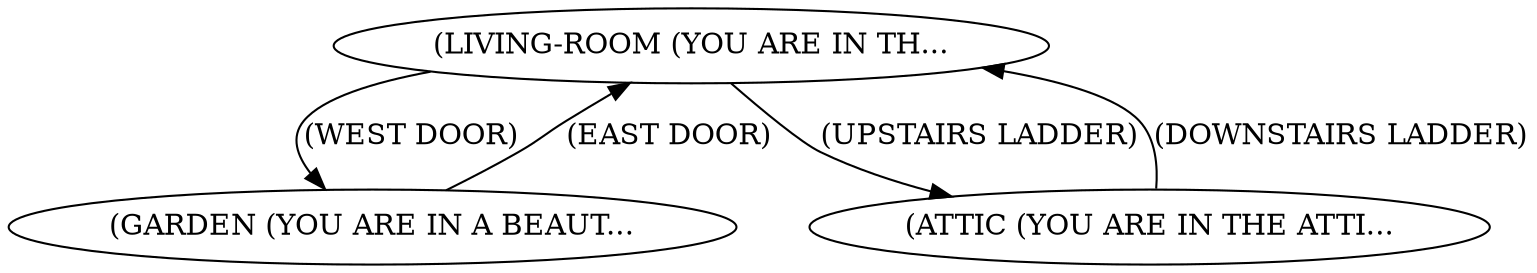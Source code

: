 digraph{
LIVING_ROOM[label="(LIVING-ROOM (YOU ARE IN TH..."];
GARDEN[label="(GARDEN (YOU ARE IN A BEAUT..."];
ATTIC[label="(ATTIC (YOU ARE IN THE ATTI..."];
LIVING_ROOM->GARDEN[label="(WEST DOOR)";]
LIVING_ROOM->ATTIC[label="(UPSTAIRS LADDER)";]
GARDEN->LIVING_ROOM[label="(EAST DOOR)";]
ATTIC->LIVING_ROOM[label="(DOWNSTAIRS LADDER)";]}